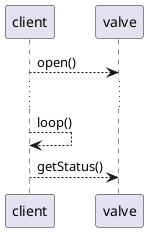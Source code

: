 @startuml Sequence Diagram

client --> valve : open()
...
client --> client : loop() 
client --> valve : getStatus()


@enduml